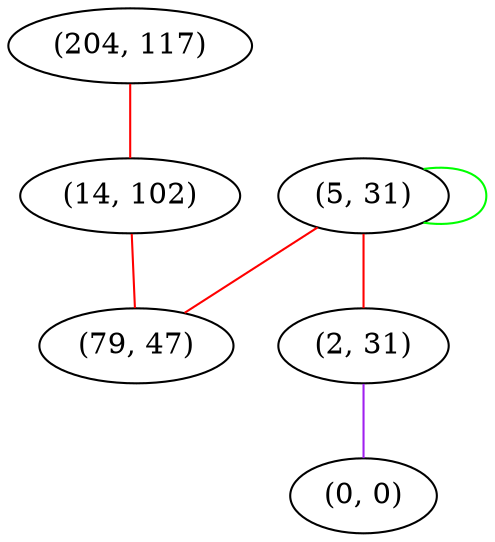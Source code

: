 graph "" {
"(204, 117)";
"(5, 31)";
"(2, 31)";
"(14, 102)";
"(0, 0)";
"(79, 47)";
"(204, 117)" -- "(14, 102)"  [color=red, key=0, weight=1];
"(5, 31)" -- "(2, 31)"  [color=red, key=0, weight=1];
"(5, 31)" -- "(5, 31)"  [color=green, key=0, weight=2];
"(5, 31)" -- "(79, 47)"  [color=red, key=0, weight=1];
"(2, 31)" -- "(0, 0)"  [color=purple, key=0, weight=4];
"(14, 102)" -- "(79, 47)"  [color=red, key=0, weight=1];
}
